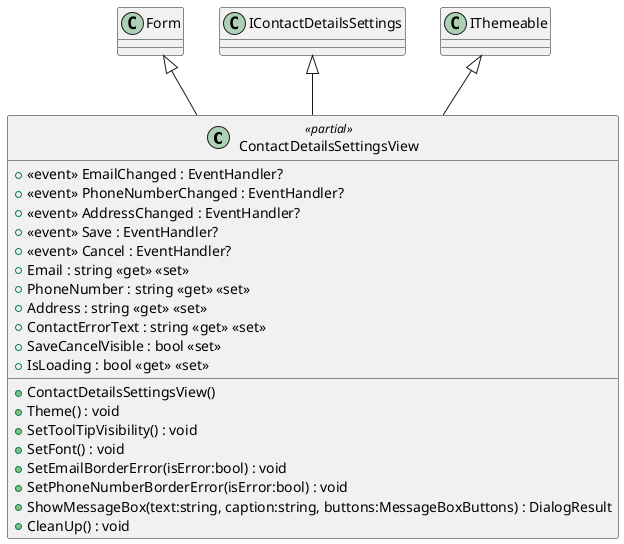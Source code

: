 @startuml
class ContactDetailsSettingsView <<partial>> {
    +  <<event>> EmailChanged : EventHandler? 
    +  <<event>> PhoneNumberChanged : EventHandler? 
    +  <<event>> AddressChanged : EventHandler? 
    +  <<event>> Save : EventHandler? 
    +  <<event>> Cancel : EventHandler? 
    + ContactDetailsSettingsView()
    + Theme() : void
    + SetToolTipVisibility() : void
    + SetFont() : void
    + Email : string <<get>> <<set>>
    + PhoneNumber : string <<get>> <<set>>
    + Address : string <<get>> <<set>>
    + ContactErrorText : string <<get>> <<set>>
    + SaveCancelVisible : bool <<set>>
    + IsLoading : bool <<get>> <<set>>
    + SetEmailBorderError(isError:bool) : void
    + SetPhoneNumberBorderError(isError:bool) : void
    + ShowMessageBox(text:string, caption:string, buttons:MessageBoxButtons) : DialogResult
    + CleanUp() : void
}
Form <|-- ContactDetailsSettingsView
IContactDetailsSettings <|-- ContactDetailsSettingsView
IThemeable <|-- ContactDetailsSettingsView
@enduml
